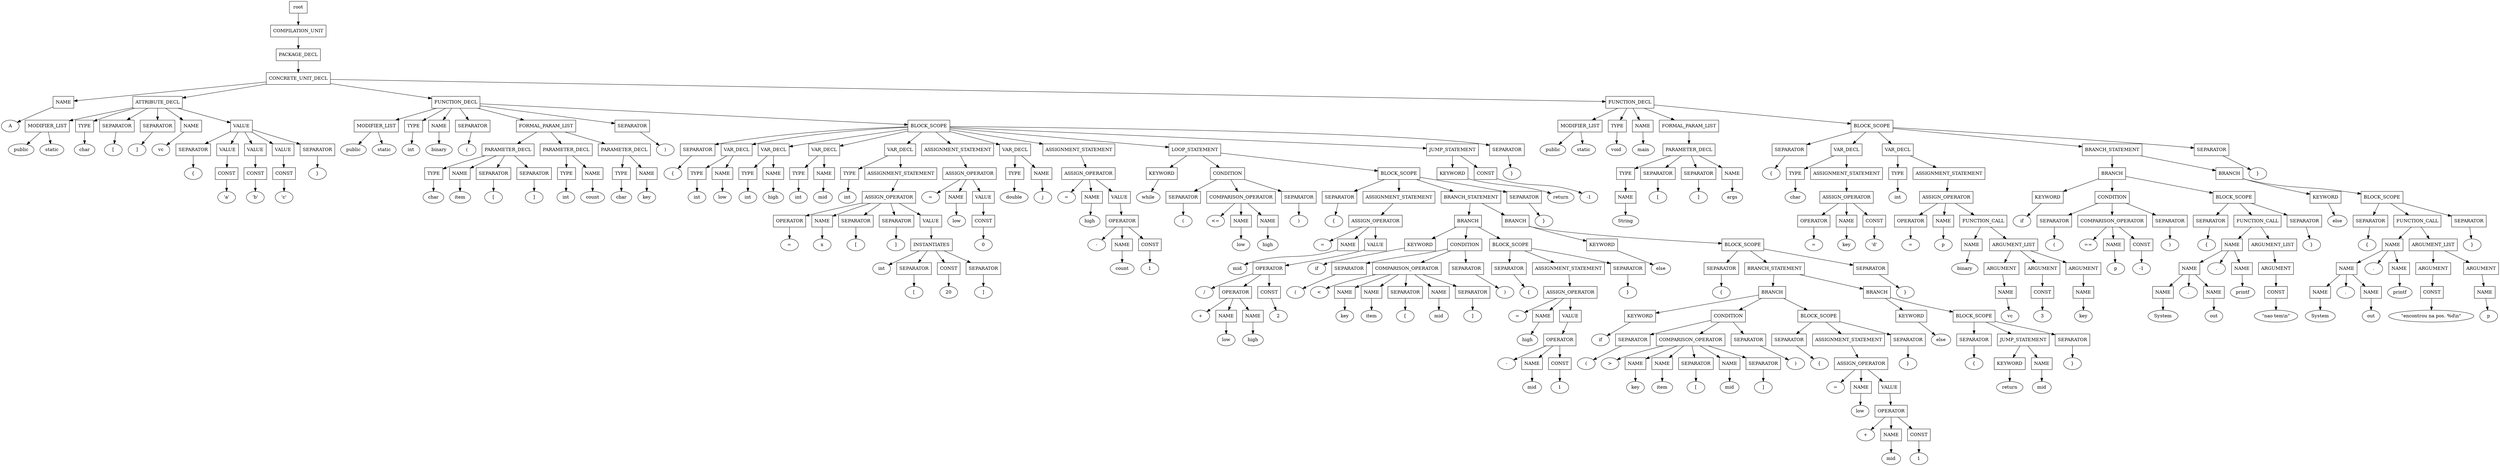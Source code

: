 digraph G {
	splines="TRUE";
	n_0 [label="root", shape="rectangle"]
	n_0 -> n_1
	n_1 [label="COMPILATION_UNIT", shape="rectangle"]
	n_1 -> n_2
	n_2 [label="PACKAGE_DECL", shape="rectangle"]
	n_2 -> n_3
	n_3 [label="CONCRETE_UNIT_DECL", shape="rectangle"]
	n_3 -> n_4
	n_4 [label="NAME", shape="rectangle"]
	n_4 -> n_8
	n_8 [label="A", shape="ellipse"]
	n_3 -> n_5
	n_5 [label="ATTRIBUTE_DECL", shape="rectangle"]
	n_5 -> n_9
	n_9 [label="MODIFIER_LIST", shape="rectangle"]
	n_9 -> n_27
	n_27 [label="public", shape="ellipse"]
	n_9 -> n_28
	n_28 [label="static", shape="ellipse"]
	n_5 -> n_10
	n_10 [label="TYPE", shape="rectangle"]
	n_10 -> n_29
	n_29 [label="char", shape="ellipse"]
	n_5 -> n_11
	n_11 [label="SEPARATOR", shape="rectangle"]
	n_11 -> n_30
	n_30 [label="[", shape="ellipse"]
	n_5 -> n_12
	n_12 [label="SEPARATOR", shape="rectangle"]
	n_12 -> n_31
	n_31 [label="]", shape="ellipse"]
	n_5 -> n_13
	n_13 [label="NAME", shape="rectangle"]
	n_13 -> n_32
	n_32 [label="vc", shape="ellipse"]
	n_5 -> n_14
	n_14 [label="VALUE", shape="rectangle"]
	n_14 -> n_33
	n_33 [label="SEPARATOR", shape="rectangle"]
	n_33 -> n_68
	n_68 [label="{", shape="ellipse"]
	n_14 -> n_34
	n_34 [label="VALUE", shape="rectangle"]
	n_34 -> n_69
	n_69 [label="CONST", shape="rectangle"]
	n_69 -> n_112
	n_112 [label="'a'", shape="ellipse"]
	n_14 -> n_35
	n_35 [label="VALUE", shape="rectangle"]
	n_35 -> n_70
	n_70 [label="CONST", shape="rectangle"]
	n_70 -> n_113
	n_113 [label="'b'", shape="ellipse"]
	n_14 -> n_36
	n_36 [label="VALUE", shape="rectangle"]
	n_36 -> n_71
	n_71 [label="CONST", shape="rectangle"]
	n_71 -> n_114
	n_114 [label="'c'", shape="ellipse"]
	n_14 -> n_37
	n_37 [label="SEPARATOR", shape="rectangle"]
	n_37 -> n_72
	n_72 [label="}", shape="ellipse"]
	n_3 -> n_6
	n_6 [label="FUNCTION_DECL", shape="rectangle"]
	n_6 -> n_15
	n_15 [label="MODIFIER_LIST", shape="rectangle"]
	n_15 -> n_38
	n_38 [label="public", shape="ellipse"]
	n_15 -> n_39
	n_39 [label="static", shape="ellipse"]
	n_6 -> n_16
	n_16 [label="TYPE", shape="rectangle"]
	n_16 -> n_40
	n_40 [label="int", shape="ellipse"]
	n_6 -> n_17
	n_17 [label="NAME", shape="rectangle"]
	n_17 -> n_41
	n_41 [label="binary", shape="ellipse"]
	n_6 -> n_18
	n_18 [label="SEPARATOR", shape="rectangle"]
	n_18 -> n_42
	n_42 [label="(", shape="ellipse"]
	n_6 -> n_19
	n_19 [label="FORMAL_PARAM_LIST", shape="rectangle"]
	n_19 -> n_43
	n_43 [label="PARAMETER_DECL", shape="rectangle"]
	n_43 -> n_73
	n_73 [label="TYPE", shape="rectangle"]
	n_73 -> n_115
	n_115 [label="char", shape="ellipse"]
	n_43 -> n_74
	n_74 [label="NAME", shape="rectangle"]
	n_74 -> n_116
	n_116 [label="item", shape="ellipse"]
	n_43 -> n_75
	n_75 [label="SEPARATOR", shape="rectangle"]
	n_75 -> n_117
	n_117 [label="[", shape="ellipse"]
	n_43 -> n_76
	n_76 [label="SEPARATOR", shape="rectangle"]
	n_76 -> n_118
	n_118 [label="]", shape="ellipse"]
	n_19 -> n_44
	n_44 [label="PARAMETER_DECL", shape="rectangle"]
	n_44 -> n_77
	n_77 [label="TYPE", shape="rectangle"]
	n_77 -> n_119
	n_119 [label="int", shape="ellipse"]
	n_44 -> n_78
	n_78 [label="NAME", shape="rectangle"]
	n_78 -> n_120
	n_120 [label="count", shape="ellipse"]
	n_19 -> n_45
	n_45 [label="PARAMETER_DECL", shape="rectangle"]
	n_45 -> n_79
	n_79 [label="TYPE", shape="rectangle"]
	n_79 -> n_121
	n_121 [label="char", shape="ellipse"]
	n_45 -> n_80
	n_80 [label="NAME", shape="rectangle"]
	n_80 -> n_122
	n_122 [label="key", shape="ellipse"]
	n_6 -> n_20
	n_20 [label="SEPARATOR", shape="rectangle"]
	n_20 -> n_46
	n_46 [label=")", shape="ellipse"]
	n_6 -> n_21
	n_21 [label="BLOCK_SCOPE", shape="rectangle"]
	n_21 -> n_47
	n_47 [label="SEPARATOR", shape="rectangle"]
	n_47 -> n_81
	n_81 [label="{", shape="ellipse"]
	n_21 -> n_48
	n_48 [label="VAR_DECL", shape="rectangle"]
	n_48 -> n_82
	n_82 [label="TYPE", shape="rectangle"]
	n_82 -> n_123
	n_123 [label="int", shape="ellipse"]
	n_48 -> n_83
	n_83 [label="NAME", shape="rectangle"]
	n_83 -> n_124
	n_124 [label="low", shape="ellipse"]
	n_21 -> n_49
	n_49 [label="VAR_DECL", shape="rectangle"]
	n_49 -> n_84
	n_84 [label="TYPE", shape="rectangle"]
	n_84 -> n_125
	n_125 [label="int", shape="ellipse"]
	n_49 -> n_85
	n_85 [label="NAME", shape="rectangle"]
	n_85 -> n_126
	n_126 [label="high", shape="ellipse"]
	n_21 -> n_50
	n_50 [label="VAR_DECL", shape="rectangle"]
	n_50 -> n_86
	n_86 [label="TYPE", shape="rectangle"]
	n_86 -> n_127
	n_127 [label="int", shape="ellipse"]
	n_50 -> n_87
	n_87 [label="NAME", shape="rectangle"]
	n_87 -> n_128
	n_128 [label="mid", shape="ellipse"]
	n_21 -> n_51
	n_51 [label="VAR_DECL", shape="rectangle"]
	n_51 -> n_88
	n_88 [label="TYPE", shape="rectangle"]
	n_88 -> n_129
	n_129 [label="int", shape="ellipse"]
	n_51 -> n_89
	n_89 [label="ASSIGNMENT_STATEMENT", shape="rectangle"]
	n_89 -> n_130
	n_130 [label="ASSIGN_OPERATOR", shape="rectangle"]
	n_130 -> n_162
	n_162 [label="OPERATOR", shape="rectangle"]
	n_162 -> n_199
	n_199 [label="=", shape="ellipse"]
	n_130 -> n_163
	n_163 [label="NAME", shape="rectangle"]
	n_163 -> n_200
	n_200 [label="x", shape="ellipse"]
	n_130 -> n_164
	n_164 [label="SEPARATOR", shape="rectangle"]
	n_164 -> n_201
	n_201 [label="[", shape="ellipse"]
	n_130 -> n_165
	n_165 [label="SEPARATOR", shape="rectangle"]
	n_165 -> n_202
	n_202 [label="]", shape="ellipse"]
	n_130 -> n_166
	n_166 [label="VALUE", shape="rectangle"]
	n_166 -> n_203
	n_203 [label="INSTANTIATES", shape="rectangle"]
	n_203 -> n_238
	n_238 [label="int", shape="ellipse"]
	n_203 -> n_239
	n_239 [label="SEPARATOR", shape="rectangle"]
	n_239 -> n_272
	n_272 [label="[", shape="ellipse"]
	n_203 -> n_240
	n_240 [label="CONST", shape="rectangle"]
	n_240 -> n_273
	n_273 [label="20", shape="ellipse"]
	n_203 -> n_241
	n_241 [label="SEPARATOR", shape="rectangle"]
	n_241 -> n_274
	n_274 [label="]", shape="ellipse"]
	n_21 -> n_52
	n_52 [label="ASSIGNMENT_STATEMENT", shape="rectangle"]
	n_52 -> n_90
	n_90 [label="ASSIGN_OPERATOR", shape="rectangle"]
	n_90 -> n_131
	n_131 [label="=", shape="ellipse"]
	n_90 -> n_132
	n_132 [label="NAME", shape="rectangle"]
	n_132 -> n_167
	n_167 [label="low", shape="ellipse"]
	n_90 -> n_133
	n_133 [label="VALUE", shape="rectangle"]
	n_133 -> n_168
	n_168 [label="CONST", shape="rectangle"]
	n_168 -> n_204
	n_204 [label="0", shape="ellipse"]
	n_21 -> n_53
	n_53 [label="VAR_DECL", shape="rectangle"]
	n_53 -> n_91
	n_91 [label="TYPE", shape="rectangle"]
	n_91 -> n_134
	n_134 [label="double", shape="ellipse"]
	n_53 -> n_92
	n_92 [label="NAME", shape="rectangle"]
	n_92 -> n_135
	n_135 [label="j", shape="ellipse"]
	n_21 -> n_54
	n_54 [label="ASSIGNMENT_STATEMENT", shape="rectangle"]
	n_54 -> n_93
	n_93 [label="ASSIGN_OPERATOR", shape="rectangle"]
	n_93 -> n_136
	n_136 [label="=", shape="ellipse"]
	n_93 -> n_137
	n_137 [label="NAME", shape="rectangle"]
	n_137 -> n_169
	n_169 [label="high", shape="ellipse"]
	n_93 -> n_138
	n_138 [label="VALUE", shape="rectangle"]
	n_138 -> n_170
	n_170 [label="OPERATOR", shape="rectangle"]
	n_170 -> n_205
	n_205 [label="-", shape="ellipse"]
	n_170 -> n_206
	n_206 [label="NAME", shape="rectangle"]
	n_206 -> n_242
	n_242 [label="count", shape="ellipse"]
	n_170 -> n_207
	n_207 [label="CONST", shape="rectangle"]
	n_207 -> n_243
	n_243 [label="1", shape="ellipse"]
	n_21 -> n_55
	n_55 [label="LOOP_STATEMENT", shape="rectangle"]
	n_55 -> n_94
	n_94 [label="KEYWORD", shape="rectangle"]
	n_94 -> n_139
	n_139 [label="while", shape="ellipse"]
	n_55 -> n_95
	n_95 [label="CONDITION", shape="rectangle"]
	n_95 -> n_140
	n_140 [label="SEPARATOR", shape="rectangle"]
	n_140 -> n_171
	n_171 [label="(", shape="ellipse"]
	n_95 -> n_141
	n_141 [label="COMPARISON_OPERATOR", shape="rectangle"]
	n_141 -> n_172
	n_172 [label="<=", shape="ellipse"]
	n_141 -> n_173
	n_173 [label="NAME", shape="rectangle"]
	n_173 -> n_208
	n_208 [label="low", shape="ellipse"]
	n_141 -> n_174
	n_174 [label="NAME", shape="rectangle"]
	n_174 -> n_209
	n_209 [label="high", shape="ellipse"]
	n_95 -> n_142
	n_142 [label="SEPARATOR", shape="rectangle"]
	n_142 -> n_175
	n_175 [label=")", shape="ellipse"]
	n_55 -> n_96
	n_96 [label="BLOCK_SCOPE", shape="rectangle"]
	n_96 -> n_143
	n_143 [label="SEPARATOR", shape="rectangle"]
	n_143 -> n_176
	n_176 [label="{", shape="ellipse"]
	n_96 -> n_144
	n_144 [label="ASSIGNMENT_STATEMENT", shape="rectangle"]
	n_144 -> n_177
	n_177 [label="ASSIGN_OPERATOR", shape="rectangle"]
	n_177 -> n_210
	n_210 [label="=", shape="ellipse"]
	n_177 -> n_211
	n_211 [label="NAME", shape="rectangle"]
	n_211 -> n_244
	n_244 [label="mid", shape="ellipse"]
	n_177 -> n_212
	n_212 [label="VALUE", shape="rectangle"]
	n_212 -> n_245
	n_245 [label="OPERATOR", shape="rectangle"]
	n_245 -> n_275
	n_275 [label="/", shape="ellipse"]
	n_245 -> n_276
	n_276 [label="OPERATOR", shape="rectangle"]
	n_276 -> n_307
	n_307 [label="+", shape="ellipse"]
	n_276 -> n_308
	n_308 [label="NAME", shape="rectangle"]
	n_308 -> n_334
	n_334 [label="low", shape="ellipse"]
	n_276 -> n_309
	n_309 [label="NAME", shape="rectangle"]
	n_309 -> n_335
	n_335 [label="high", shape="ellipse"]
	n_245 -> n_277
	n_277 [label="CONST", shape="rectangle"]
	n_277 -> n_310
	n_310 [label="2", shape="ellipse"]
	n_96 -> n_145
	n_145 [label="BRANCH_STATEMENT", shape="rectangle"]
	n_145 -> n_178
	n_178 [label="BRANCH", shape="rectangle"]
	n_178 -> n_213
	n_213 [label="KEYWORD", shape="rectangle"]
	n_213 -> n_246
	n_246 [label="if", shape="ellipse"]
	n_178 -> n_214
	n_214 [label="CONDITION", shape="rectangle"]
	n_214 -> n_247
	n_247 [label="SEPARATOR", shape="rectangle"]
	n_247 -> n_278
	n_278 [label="(", shape="ellipse"]
	n_214 -> n_248
	n_248 [label="COMPARISON_OPERATOR", shape="rectangle"]
	n_248 -> n_279
	n_279 [label="<", shape="ellipse"]
	n_248 -> n_280
	n_280 [label="NAME", shape="rectangle"]
	n_280 -> n_311
	n_311 [label="key", shape="ellipse"]
	n_248 -> n_281
	n_281 [label="NAME", shape="rectangle"]
	n_281 -> n_312
	n_312 [label="item", shape="ellipse"]
	n_248 -> n_282
	n_282 [label="SEPARATOR", shape="rectangle"]
	n_282 -> n_313
	n_313 [label="[", shape="ellipse"]
	n_248 -> n_283
	n_283 [label="NAME", shape="rectangle"]
	n_283 -> n_314
	n_314 [label="mid", shape="ellipse"]
	n_248 -> n_284
	n_284 [label="SEPARATOR", shape="rectangle"]
	n_284 -> n_315
	n_315 [label="]", shape="ellipse"]
	n_214 -> n_249
	n_249 [label="SEPARATOR", shape="rectangle"]
	n_249 -> n_285
	n_285 [label=")", shape="ellipse"]
	n_178 -> n_215
	n_215 [label="BLOCK_SCOPE", shape="rectangle"]
	n_215 -> n_250
	n_250 [label="SEPARATOR", shape="rectangle"]
	n_250 -> n_286
	n_286 [label="{", shape="ellipse"]
	n_215 -> n_251
	n_251 [label="ASSIGNMENT_STATEMENT", shape="rectangle"]
	n_251 -> n_287
	n_287 [label="ASSIGN_OPERATOR", shape="rectangle"]
	n_287 -> n_316
	n_316 [label="=", shape="ellipse"]
	n_287 -> n_317
	n_317 [label="NAME", shape="rectangle"]
	n_317 -> n_336
	n_336 [label="high", shape="ellipse"]
	n_287 -> n_318
	n_318 [label="VALUE", shape="rectangle"]
	n_318 -> n_337
	n_337 [label="OPERATOR", shape="rectangle"]
	n_337 -> n_349
	n_349 [label="-", shape="ellipse"]
	n_337 -> n_350
	n_350 [label="NAME", shape="rectangle"]
	n_350 -> n_367
	n_367 [label="mid", shape="ellipse"]
	n_337 -> n_351
	n_351 [label="CONST", shape="rectangle"]
	n_351 -> n_368
	n_368 [label="1", shape="ellipse"]
	n_215 -> n_252
	n_252 [label="SEPARATOR", shape="rectangle"]
	n_252 -> n_288
	n_288 [label="}", shape="ellipse"]
	n_145 -> n_179
	n_179 [label="BRANCH", shape="rectangle"]
	n_179 -> n_216
	n_216 [label="KEYWORD", shape="rectangle"]
	n_216 -> n_253
	n_253 [label="else", shape="ellipse"]
	n_179 -> n_217
	n_217 [label="BLOCK_SCOPE", shape="rectangle"]
	n_217 -> n_254
	n_254 [label="SEPARATOR", shape="rectangle"]
	n_254 -> n_289
	n_289 [label="{", shape="ellipse"]
	n_217 -> n_255
	n_255 [label="BRANCH_STATEMENT", shape="rectangle"]
	n_255 -> n_290
	n_290 [label="BRANCH", shape="rectangle"]
	n_290 -> n_319
	n_319 [label="KEYWORD", shape="rectangle"]
	n_319 -> n_338
	n_338 [label="if", shape="ellipse"]
	n_290 -> n_320
	n_320 [label="CONDITION", shape="rectangle"]
	n_320 -> n_339
	n_339 [label="SEPARATOR", shape="rectangle"]
	n_339 -> n_352
	n_352 [label="(", shape="ellipse"]
	n_320 -> n_340
	n_340 [label="COMPARISON_OPERATOR", shape="rectangle"]
	n_340 -> n_353
	n_353 [label=">", shape="ellipse"]
	n_340 -> n_354
	n_354 [label="NAME", shape="rectangle"]
	n_354 -> n_369
	n_369 [label="key", shape="ellipse"]
	n_340 -> n_355
	n_355 [label="NAME", shape="rectangle"]
	n_355 -> n_370
	n_370 [label="item", shape="ellipse"]
	n_340 -> n_356
	n_356 [label="SEPARATOR", shape="rectangle"]
	n_356 -> n_371
	n_371 [label="[", shape="ellipse"]
	n_340 -> n_357
	n_357 [label="NAME", shape="rectangle"]
	n_357 -> n_372
	n_372 [label="mid", shape="ellipse"]
	n_340 -> n_358
	n_358 [label="SEPARATOR", shape="rectangle"]
	n_358 -> n_373
	n_373 [label="]", shape="ellipse"]
	n_320 -> n_341
	n_341 [label="SEPARATOR", shape="rectangle"]
	n_341 -> n_359
	n_359 [label=")", shape="ellipse"]
	n_290 -> n_321
	n_321 [label="BLOCK_SCOPE", shape="rectangle"]
	n_321 -> n_342
	n_342 [label="SEPARATOR", shape="rectangle"]
	n_342 -> n_360
	n_360 [label="{", shape="ellipse"]
	n_321 -> n_343
	n_343 [label="ASSIGNMENT_STATEMENT", shape="rectangle"]
	n_343 -> n_361
	n_361 [label="ASSIGN_OPERATOR", shape="rectangle"]
	n_361 -> n_374
	n_374 [label="=", shape="ellipse"]
	n_361 -> n_375
	n_375 [label="NAME", shape="rectangle"]
	n_375 -> n_379
	n_379 [label="low", shape="ellipse"]
	n_361 -> n_376
	n_376 [label="VALUE", shape="rectangle"]
	n_376 -> n_380
	n_380 [label="OPERATOR", shape="rectangle"]
	n_380 -> n_381
	n_381 [label="+", shape="ellipse"]
	n_380 -> n_382
	n_382 [label="NAME", shape="rectangle"]
	n_382 -> n_384
	n_384 [label="mid", shape="ellipse"]
	n_380 -> n_383
	n_383 [label="CONST", shape="rectangle"]
	n_383 -> n_385
	n_385 [label="1", shape="ellipse"]
	n_321 -> n_344
	n_344 [label="SEPARATOR", shape="rectangle"]
	n_344 -> n_362
	n_362 [label="}", shape="ellipse"]
	n_255 -> n_291
	n_291 [label="BRANCH", shape="rectangle"]
	n_291 -> n_322
	n_322 [label="KEYWORD", shape="rectangle"]
	n_322 -> n_345
	n_345 [label="else", shape="ellipse"]
	n_291 -> n_323
	n_323 [label="BLOCK_SCOPE", shape="rectangle"]
	n_323 -> n_346
	n_346 [label="SEPARATOR", shape="rectangle"]
	n_346 -> n_363
	n_363 [label="{", shape="ellipse"]
	n_323 -> n_347
	n_347 [label="JUMP_STATEMENT", shape="rectangle"]
	n_347 -> n_364
	n_364 [label="KEYWORD", shape="rectangle"]
	n_364 -> n_377
	n_377 [label="return", shape="ellipse"]
	n_347 -> n_365
	n_365 [label="NAME", shape="rectangle"]
	n_365 -> n_378
	n_378 [label="mid", shape="ellipse"]
	n_323 -> n_348
	n_348 [label="SEPARATOR", shape="rectangle"]
	n_348 -> n_366
	n_366 [label="}", shape="ellipse"]
	n_217 -> n_256
	n_256 [label="SEPARATOR", shape="rectangle"]
	n_256 -> n_292
	n_292 [label="}", shape="ellipse"]
	n_96 -> n_146
	n_146 [label="SEPARATOR", shape="rectangle"]
	n_146 -> n_180
	n_180 [label="}", shape="ellipse"]
	n_21 -> n_56
	n_56 [label="JUMP_STATEMENT", shape="rectangle"]
	n_56 -> n_97
	n_97 [label="KEYWORD", shape="rectangle"]
	n_97 -> n_147
	n_147 [label="return", shape="ellipse"]
	n_56 -> n_98
	n_98 [label="CONST", shape="rectangle"]
	n_98 -> n_148
	n_148 [label="-1", shape="ellipse"]
	n_21 -> n_57
	n_57 [label="SEPARATOR", shape="rectangle"]
	n_57 -> n_99
	n_99 [label="}", shape="ellipse"]
	n_3 -> n_7
	n_7 [label="FUNCTION_DECL", shape="rectangle"]
	n_7 -> n_22
	n_22 [label="MODIFIER_LIST", shape="rectangle"]
	n_22 -> n_58
	n_58 [label="public", shape="ellipse"]
	n_22 -> n_59
	n_59 [label="static", shape="ellipse"]
	n_7 -> n_23
	n_23 [label="TYPE", shape="rectangle"]
	n_23 -> n_60
	n_60 [label="void", shape="ellipse"]
	n_7 -> n_24
	n_24 [label="NAME", shape="rectangle"]
	n_24 -> n_61
	n_61 [label="main", shape="ellipse"]
	n_7 -> n_25
	n_25 [label="FORMAL_PARAM_LIST", shape="rectangle"]
	n_25 -> n_62
	n_62 [label="PARAMETER_DECL", shape="rectangle"]
	n_62 -> n_100
	n_100 [label="TYPE", shape="rectangle"]
	n_100 -> n_149
	n_149 [label="NAME", shape="rectangle"]
	n_149 -> n_181
	n_181 [label="String", shape="ellipse"]
	n_62 -> n_101
	n_101 [label="SEPARATOR", shape="rectangle"]
	n_101 -> n_150
	n_150 [label="[", shape="ellipse"]
	n_62 -> n_102
	n_102 [label="SEPARATOR", shape="rectangle"]
	n_102 -> n_151
	n_151 [label="]", shape="ellipse"]
	n_62 -> n_103
	n_103 [label="NAME", shape="rectangle"]
	n_103 -> n_152
	n_152 [label="args", shape="ellipse"]
	n_7 -> n_26
	n_26 [label="BLOCK_SCOPE", shape="rectangle"]
	n_26 -> n_63
	n_63 [label="SEPARATOR", shape="rectangle"]
	n_63 -> n_104
	n_104 [label="{", shape="ellipse"]
	n_26 -> n_64
	n_64 [label="VAR_DECL", shape="rectangle"]
	n_64 -> n_105
	n_105 [label="TYPE", shape="rectangle"]
	n_105 -> n_153
	n_153 [label="char", shape="ellipse"]
	n_64 -> n_106
	n_106 [label="ASSIGNMENT_STATEMENT", shape="rectangle"]
	n_106 -> n_154
	n_154 [label="ASSIGN_OPERATOR", shape="rectangle"]
	n_154 -> n_182
	n_182 [label="OPERATOR", shape="rectangle"]
	n_182 -> n_218
	n_218 [label="=", shape="ellipse"]
	n_154 -> n_183
	n_183 [label="NAME", shape="rectangle"]
	n_183 -> n_219
	n_219 [label="key", shape="ellipse"]
	n_154 -> n_184
	n_184 [label="CONST", shape="rectangle"]
	n_184 -> n_220
	n_220 [label="'d'", shape="ellipse"]
	n_26 -> n_65
	n_65 [label="VAR_DECL", shape="rectangle"]
	n_65 -> n_107
	n_107 [label="TYPE", shape="rectangle"]
	n_107 -> n_155
	n_155 [label="int", shape="ellipse"]
	n_65 -> n_108
	n_108 [label="ASSIGNMENT_STATEMENT", shape="rectangle"]
	n_108 -> n_156
	n_156 [label="ASSIGN_OPERATOR", shape="rectangle"]
	n_156 -> n_185
	n_185 [label="OPERATOR", shape="rectangle"]
	n_185 -> n_221
	n_221 [label="=", shape="ellipse"]
	n_156 -> n_186
	n_186 [label="NAME", shape="rectangle"]
	n_186 -> n_222
	n_222 [label="p", shape="ellipse"]
	n_156 -> n_187
	n_187 [label="FUNCTION_CALL", shape="rectangle"]
	n_187 -> n_223
	n_223 [label="NAME", shape="rectangle"]
	n_223 -> n_257
	n_257 [label="binary", shape="ellipse"]
	n_187 -> n_224
	n_224 [label="ARGUMENT_LIST", shape="rectangle"]
	n_224 -> n_258
	n_258 [label="ARGUMENT", shape="rectangle"]
	n_258 -> n_293
	n_293 [label="NAME", shape="rectangle"]
	n_293 -> n_324
	n_324 [label="vc", shape="ellipse"]
	n_224 -> n_259
	n_259 [label="ARGUMENT", shape="rectangle"]
	n_259 -> n_294
	n_294 [label="CONST", shape="rectangle"]
	n_294 -> n_325
	n_325 [label="3", shape="ellipse"]
	n_224 -> n_260
	n_260 [label="ARGUMENT", shape="rectangle"]
	n_260 -> n_295
	n_295 [label="NAME", shape="rectangle"]
	n_295 -> n_326
	n_326 [label="key", shape="ellipse"]
	n_26 -> n_66
	n_66 [label="BRANCH_STATEMENT", shape="rectangle"]
	n_66 -> n_109
	n_109 [label="BRANCH", shape="rectangle"]
	n_109 -> n_157
	n_157 [label="KEYWORD", shape="rectangle"]
	n_157 -> n_188
	n_188 [label="if", shape="ellipse"]
	n_109 -> n_158
	n_158 [label="CONDITION", shape="rectangle"]
	n_158 -> n_189
	n_189 [label="SEPARATOR", shape="rectangle"]
	n_189 -> n_225
	n_225 [label="(", shape="ellipse"]
	n_158 -> n_190
	n_190 [label="COMPARISON_OPERATOR", shape="rectangle"]
	n_190 -> n_226
	n_226 [label="==", shape="ellipse"]
	n_190 -> n_227
	n_227 [label="NAME", shape="rectangle"]
	n_227 -> n_261
	n_261 [label="p", shape="ellipse"]
	n_190 -> n_228
	n_228 [label="CONST", shape="rectangle"]
	n_228 -> n_262
	n_262 [label="-1", shape="ellipse"]
	n_158 -> n_191
	n_191 [label="SEPARATOR", shape="rectangle"]
	n_191 -> n_229
	n_229 [label=")", shape="ellipse"]
	n_109 -> n_159
	n_159 [label="BLOCK_SCOPE", shape="rectangle"]
	n_159 -> n_192
	n_192 [label="SEPARATOR", shape="rectangle"]
	n_192 -> n_230
	n_230 [label="{", shape="ellipse"]
	n_159 -> n_193
	n_193 [label="FUNCTION_CALL", shape="rectangle"]
	n_193 -> n_231
	n_231 [label="NAME", shape="rectangle"]
	n_231 -> n_263
	n_263 [label="NAME", shape="rectangle"]
	n_263 -> n_296
	n_296 [label="NAME", shape="rectangle"]
	n_296 -> n_327
	n_327 [label="System", shape="ellipse"]
	n_263 -> n_297
	n_297 [label=".", shape="ellipse"]
	n_263 -> n_298
	n_298 [label="NAME", shape="rectangle"]
	n_298 -> n_328
	n_328 [label="out", shape="ellipse"]
	n_231 -> n_264
	n_264 [label=".", shape="ellipse"]
	n_231 -> n_265
	n_265 [label="NAME", shape="rectangle"]
	n_265 -> n_299
	n_299 [label="printf", shape="ellipse"]
	n_193 -> n_232
	n_232 [label="ARGUMENT_LIST", shape="rectangle"]
	n_232 -> n_266
	n_266 [label="ARGUMENT", shape="rectangle"]
	n_266 -> n_300
	n_300 [label="CONST", shape="rectangle"]
	n_300 -> n_329
	n_329 [label="\"nao tem\\n\"", shape="ellipse"]
	n_159 -> n_194
	n_194 [label="SEPARATOR", shape="rectangle"]
	n_194 -> n_233
	n_233 [label="}", shape="ellipse"]
	n_66 -> n_110
	n_110 [label="BRANCH", shape="rectangle"]
	n_110 -> n_160
	n_160 [label="KEYWORD", shape="rectangle"]
	n_160 -> n_195
	n_195 [label="else", shape="ellipse"]
	n_110 -> n_161
	n_161 [label="BLOCK_SCOPE", shape="rectangle"]
	n_161 -> n_196
	n_196 [label="SEPARATOR", shape="rectangle"]
	n_196 -> n_234
	n_234 [label="{", shape="ellipse"]
	n_161 -> n_197
	n_197 [label="FUNCTION_CALL", shape="rectangle"]
	n_197 -> n_235
	n_235 [label="NAME", shape="rectangle"]
	n_235 -> n_267
	n_267 [label="NAME", shape="rectangle"]
	n_267 -> n_301
	n_301 [label="NAME", shape="rectangle"]
	n_301 -> n_330
	n_330 [label="System", shape="ellipse"]
	n_267 -> n_302
	n_302 [label=".", shape="ellipse"]
	n_267 -> n_303
	n_303 [label="NAME", shape="rectangle"]
	n_303 -> n_331
	n_331 [label="out", shape="ellipse"]
	n_235 -> n_268
	n_268 [label=".", shape="ellipse"]
	n_235 -> n_269
	n_269 [label="NAME", shape="rectangle"]
	n_269 -> n_304
	n_304 [label="printf", shape="ellipse"]
	n_197 -> n_236
	n_236 [label="ARGUMENT_LIST", shape="rectangle"]
	n_236 -> n_270
	n_270 [label="ARGUMENT", shape="rectangle"]
	n_270 -> n_305
	n_305 [label="CONST", shape="rectangle"]
	n_305 -> n_332
	n_332 [label="\"encontrou na pos. %d\\n\"", shape="ellipse"]
	n_236 -> n_271
	n_271 [label="ARGUMENT", shape="rectangle"]
	n_271 -> n_306
	n_306 [label="NAME", shape="rectangle"]
	n_306 -> n_333
	n_333 [label="p", shape="ellipse"]
	n_161 -> n_198
	n_198 [label="SEPARATOR", shape="rectangle"]
	n_198 -> n_237
	n_237 [label="}", shape="ellipse"]
	n_26 -> n_67
	n_67 [label="SEPARATOR", shape="rectangle"]
	n_67 -> n_111
	n_111 [label="}", shape="ellipse"]
}